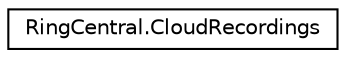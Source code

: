digraph "Graphical Class Hierarchy"
{
 // LATEX_PDF_SIZE
  edge [fontname="Helvetica",fontsize="10",labelfontname="Helvetica",labelfontsize="10"];
  node [fontname="Helvetica",fontsize="10",shape=record];
  rankdir="LR";
  Node0 [label="RingCentral.CloudRecordings",height=0.2,width=0.4,color="black", fillcolor="white", style="filled",URL="$classRingCentral_1_1CloudRecordings.html",tooltip="Recordings page"];
}
